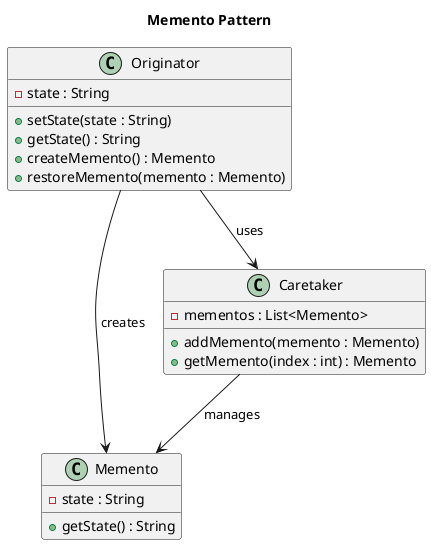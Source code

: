 @startuml MementoPattern

title Memento Pattern

class Originator {
    - state : String
    + setState(state : String)
    + getState() : String
    + createMemento() : Memento
    + restoreMemento(memento : Memento)
}

class Memento {
    - state : String
    + getState() : String
}

class Caretaker {
    - mementos : List<Memento>
    + addMemento(memento : Memento)
    + getMemento(index : int) : Memento
}

Originator --> Memento : "creates"
Originator --> Caretaker : "uses"
Caretaker --> Memento : "manages"

@enduml
